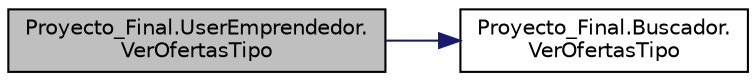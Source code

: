 digraph "Proyecto_Final.UserEmprendedor.VerOfertasTipo"
{
 // INTERACTIVE_SVG=YES
 // LATEX_PDF_SIZE
  edge [fontname="Helvetica",fontsize="10",labelfontname="Helvetica",labelfontsize="10"];
  node [fontname="Helvetica",fontsize="10",shape=record];
  rankdir="LR";
  Node1 [label="Proyecto_Final.UserEmprendedor.\lVerOfertasTipo",height=0.2,width=0.4,color="black", fillcolor="grey75", style="filled", fontcolor="black",tooltip="En base a un tipo de producto recibido, otorga todas las ofertas que tengan el mismo tipo."];
  Node1 -> Node2 [color="midnightblue",fontsize="10",style="solid",fontname="Helvetica"];
  Node2 [label="Proyecto_Final.Buscador.\lVerOfertasTipo",height=0.2,width=0.4,color="black", fillcolor="white", style="filled",URL="$classProyecto__Final_1_1Buscador.html#a36d77cdb0cb8dd6d78238f48fff0e316",tooltip="En base a un tipo de producto recibido, otorga todas las ofertas que tengan el mismo tipo"];
}
